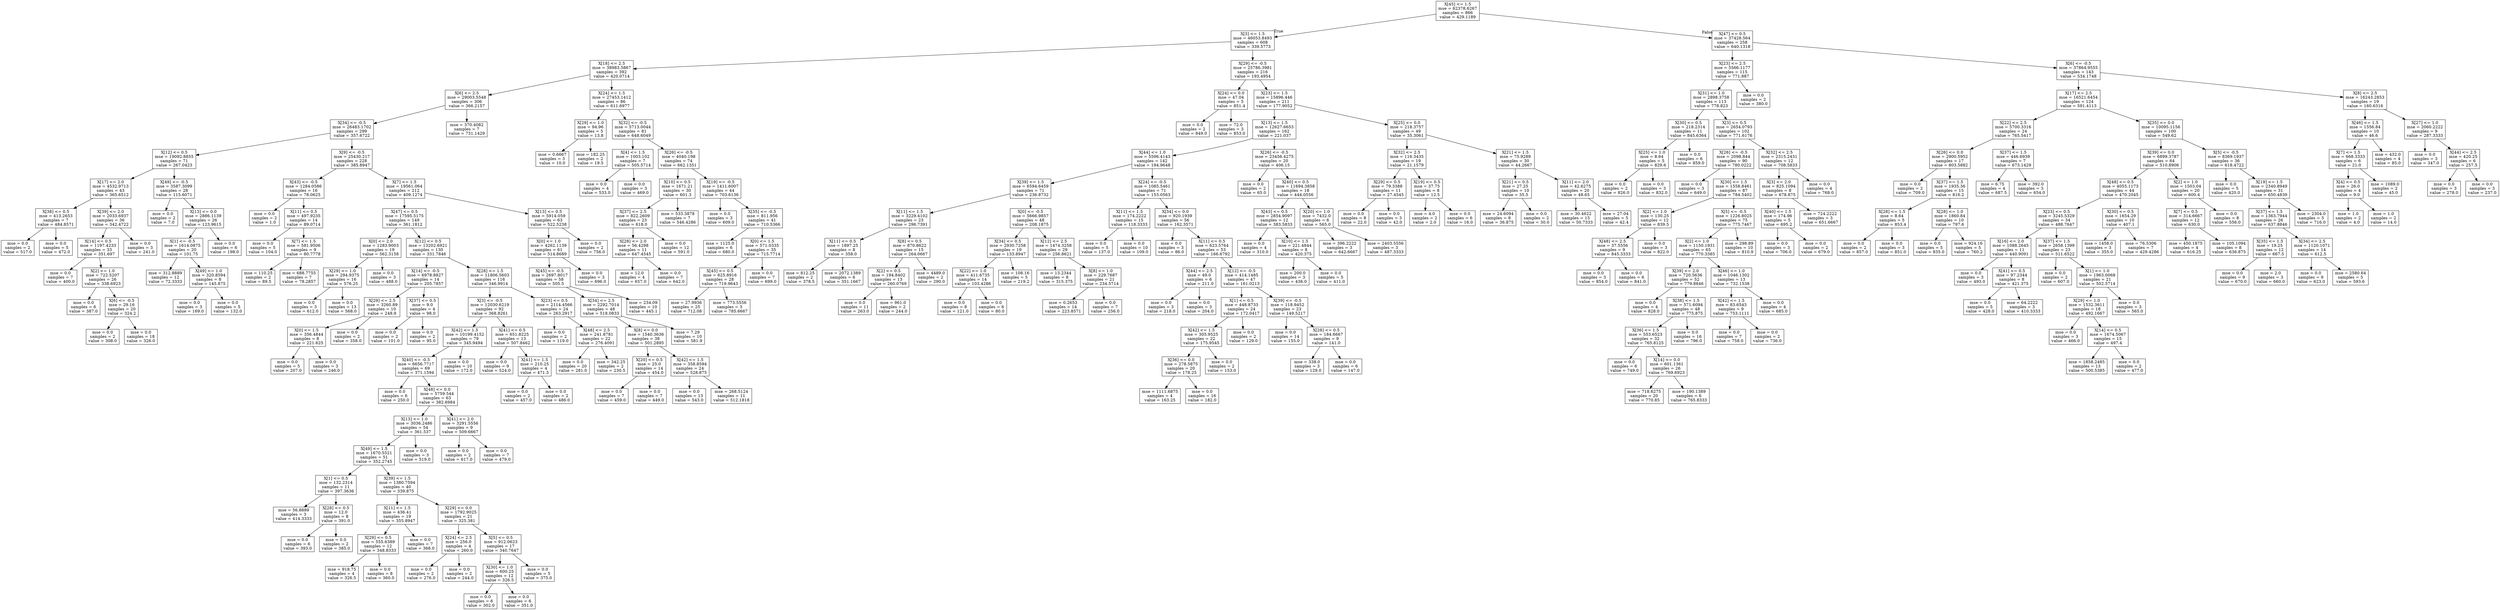 digraph Tree {
node [shape=box] ;
0 [label="X[45] <= 1.5\nmse = 62378.6267\nsamples = 866\nvalue = 429.1189"] ;
1 [label="X[3] <= 1.5\nmse = 46053.8493\nsamples = 608\nvalue = 339.5773"] ;
0 -> 1 [labeldistance=2.5, labelangle=45, headlabel="True"] ;
2 [label="X[18] <= 2.5\nmse = 38983.5867\nsamples = 392\nvalue = 420.0714"] ;
1 -> 2 ;
3 [label="X[6] <= 2.5\nmse = 29003.5548\nsamples = 306\nvalue = 366.2157"] ;
2 -> 3 ;
4 [label="X[34] <= -0.5\nmse = 26483.1702\nsamples = 299\nvalue = 357.6722"] ;
3 -> 4 ;
5 [label="X[12] <= 0.5\nmse = 19092.8855\nsamples = 71\nvalue = 267.0423"] ;
4 -> 5 ;
6 [label="X[17] <= 2.0\nmse = 4532.9713\nsamples = 43\nvalue = 365.6512"] ;
5 -> 6 ;
7 [label="X[38] <= 0.5\nmse = 413.2653\nsamples = 7\nvalue = 484.8571"] ;
6 -> 7 ;
8 [label="mse = 0.0\nsamples = 2\nvalue = 517.0"] ;
7 -> 8 ;
9 [label="mse = 0.0\nsamples = 5\nvalue = 472.0"] ;
7 -> 9 ;
10 [label="X[39] <= 2.0\nmse = 2033.6937\nsamples = 36\nvalue = 342.4722"] ;
6 -> 10 ;
11 [label="X[14] <= 0.5\nmse = 1197.4233\nsamples = 33\nvalue = 351.697"] ;
10 -> 11 ;
12 [label="mse = 0.0\nsamples = 7\nvalue = 400.0"] ;
11 -> 12 ;
13 [label="X[2] <= 1.0\nmse = 722.5207\nsamples = 26\nvalue = 338.6923"] ;
11 -> 13 ;
14 [label="mse = 0.0\nsamples = 6\nvalue = 387.0"] ;
13 -> 14 ;
15 [label="X[6] <= -0.5\nmse = 29.16\nsamples = 20\nvalue = 324.2"] ;
13 -> 15 ;
16 [label="mse = 0.0\nsamples = 2\nvalue = 308.0"] ;
15 -> 16 ;
17 [label="mse = 0.0\nsamples = 18\nvalue = 326.0"] ;
15 -> 17 ;
18 [label="mse = 0.0\nsamples = 3\nvalue = 241.0"] ;
10 -> 18 ;
19 [label="X[49] <= -0.5\nmse = 3587.3099\nsamples = 28\nvalue = 115.6071"] ;
5 -> 19 ;
20 [label="mse = 0.0\nsamples = 2\nvalue = 7.0"] ;
19 -> 20 ;
21 [label="X[13] <= 0.0\nmse = 2886.1139\nsamples = 26\nvalue = 123.9615"] ;
19 -> 21 ;
22 [label="X[1] <= -0.5\nmse = 1614.0875\nsamples = 20\nvalue = 101.75"] ;
21 -> 22 ;
23 [label="mse = 312.8889\nsamples = 12\nvalue = 72.3333"] ;
22 -> 23 ;
24 [label="X[49] <= 1.0\nmse = 320.8594\nsamples = 8\nvalue = 145.875"] ;
22 -> 24 ;
25 [label="mse = 0.0\nsamples = 3\nvalue = 169.0"] ;
24 -> 25 ;
26 [label="mse = 0.0\nsamples = 5\nvalue = 132.0"] ;
24 -> 26 ;
27 [label="mse = 0.0\nsamples = 6\nvalue = 198.0"] ;
21 -> 27 ;
28 [label="X[9] <= -0.5\nmse = 25430.217\nsamples = 228\nvalue = 385.8947"] ;
4 -> 28 ;
29 [label="X[43] <= -0.5\nmse = 1284.0586\nsamples = 16\nvalue = 78.0625"] ;
28 -> 29 ;
30 [label="mse = 0.0\nsamples = 2\nvalue = 1.0"] ;
29 -> 30 ;
31 [label="X[11] <= 0.5\nmse = 497.9235\nsamples = 14\nvalue = 89.0714"] ;
29 -> 31 ;
32 [label="mse = 0.0\nsamples = 5\nvalue = 104.0"] ;
31 -> 32 ;
33 [label="X[7] <= 1.5\nmse = 581.9506\nsamples = 9\nvalue = 80.7778"] ;
31 -> 33 ;
34 [label="mse = 110.25\nsamples = 2\nvalue = 89.5"] ;
33 -> 34 ;
35 [label="mse = 688.7755\nsamples = 7\nvalue = 78.2857"] ;
33 -> 35 ;
36 [label="X[7] <= 1.5\nmse = 19561.064\nsamples = 212\nvalue = 409.1274"] ;
28 -> 36 ;
37 [label="X[47] <= 0.5\nmse = 17595.5175\nsamples = 149\nvalue = 361.1812"] ;
36 -> 37 ;
38 [label="X[0] <= 2.0\nmse = 1283.9003\nsamples = 19\nvalue = 562.3158"] ;
37 -> 38 ;
39 [label="X[29] <= 1.0\nmse = 294.9375\nsamples = 16\nvalue = 576.25"] ;
38 -> 39 ;
40 [label="mse = 0.0\nsamples = 3\nvalue = 612.0"] ;
39 -> 40 ;
41 [label="mse = 0.0\nsamples = 13\nvalue = 568.0"] ;
39 -> 41 ;
42 [label="mse = 0.0\nsamples = 3\nvalue = 488.0"] ;
38 -> 42 ;
43 [label="X[12] <= 0.5\nmse = 13202.6921\nsamples = 130\nvalue = 331.7846"] ;
37 -> 43 ;
44 [label="X[14] <= -0.5\nmse = 6978.8827\nsamples = 14\nvalue = 205.7857"] ;
43 -> 44 ;
45 [label="X[29] <= 2.5\nmse = 3260.89\nsamples = 10\nvalue = 248.9"] ;
44 -> 45 ;
46 [label="X[0] <= 1.5\nmse = 356.4844\nsamples = 8\nvalue = 221.625"] ;
45 -> 46 ;
47 [label="mse = 0.0\nsamples = 5\nvalue = 207.0"] ;
46 -> 47 ;
48 [label="mse = 0.0\nsamples = 3\nvalue = 246.0"] ;
46 -> 48 ;
49 [label="mse = 0.0\nsamples = 2\nvalue = 358.0"] ;
45 -> 49 ;
50 [label="X[37] <= 0.5\nmse = 9.0\nsamples = 4\nvalue = 98.0"] ;
44 -> 50 ;
51 [label="mse = 0.0\nsamples = 2\nvalue = 101.0"] ;
50 -> 51 ;
52 [label="mse = 0.0\nsamples = 2\nvalue = 95.0"] ;
50 -> 52 ;
53 [label="X[28] <= 1.5\nmse = 11806.5603\nsamples = 116\nvalue = 346.9914"] ;
43 -> 53 ;
54 [label="X[3] <= -0.5\nmse = 12030.6219\nsamples = 92\nvalue = 368.8261"] ;
53 -> 54 ;
55 [label="X[42] <= 1.5\nmse = 10199.4152\nsamples = 79\nvalue = 345.9494"] ;
54 -> 55 ;
56 [label="X[40] <= -0.5\nmse = 6656.7717\nsamples = 69\nvalue = 371.1594"] ;
55 -> 56 ;
57 [label="mse = 0.0\nsamples = 6\nvalue = 250.0"] ;
56 -> 57 ;
58 [label="X[48] <= 0.0\nmse = 5759.544\nsamples = 63\nvalue = 382.6984"] ;
56 -> 58 ;
59 [label="X[13] <= 1.0\nmse = 3036.2486\nsamples = 54\nvalue = 361.537"] ;
58 -> 59 ;
60 [label="X[49] <= 1.5\nmse = 1670.5521\nsamples = 51\nvalue = 352.2745"] ;
59 -> 60 ;
61 [label="X[1] <= 0.5\nmse = 132.2314\nsamples = 11\nvalue = 397.3636"] ;
60 -> 61 ;
62 [label="mse = 56.8889\nsamples = 3\nvalue = 414.3333"] ;
61 -> 62 ;
63 [label="X[28] <= 0.5\nmse = 12.0\nsamples = 8\nvalue = 391.0"] ;
61 -> 63 ;
64 [label="mse = 0.0\nsamples = 6\nvalue = 393.0"] ;
63 -> 64 ;
65 [label="mse = 0.0\nsamples = 2\nvalue = 385.0"] ;
63 -> 65 ;
66 [label="X[39] <= 1.5\nmse = 1380.7594\nsamples = 40\nvalue = 339.875"] ;
60 -> 66 ;
67 [label="X[11] <= 1.5\nmse = 436.41\nsamples = 19\nvalue = 355.8947"] ;
66 -> 67 ;
68 [label="X[29] <= 0.5\nmse = 555.6389\nsamples = 12\nvalue = 348.8333"] ;
67 -> 68 ;
69 [label="mse = 918.75\nsamples = 4\nvalue = 326.5"] ;
68 -> 69 ;
70 [label="mse = 0.0\nsamples = 8\nvalue = 360.0"] ;
68 -> 70 ;
71 [label="mse = 0.0\nsamples = 7\nvalue = 368.0"] ;
67 -> 71 ;
72 [label="X[29] <= 0.0\nmse = 1792.9025\nsamples = 21\nvalue = 325.381"] ;
66 -> 72 ;
73 [label="X[24] <= 2.5\nmse = 256.0\nsamples = 4\nvalue = 260.0"] ;
72 -> 73 ;
74 [label="mse = 0.0\nsamples = 2\nvalue = 276.0"] ;
73 -> 74 ;
75 [label="mse = 0.0\nsamples = 2\nvalue = 244.0"] ;
73 -> 75 ;
76 [label="X[5] <= 0.5\nmse = 912.0623\nsamples = 17\nvalue = 340.7647"] ;
72 -> 76 ;
77 [label="X[30] <= 1.0\nmse = 600.25\nsamples = 12\nvalue = 326.5"] ;
76 -> 77 ;
78 [label="mse = 0.0\nsamples = 6\nvalue = 302.0"] ;
77 -> 78 ;
79 [label="mse = 0.0\nsamples = 6\nvalue = 351.0"] ;
77 -> 79 ;
80 [label="mse = 0.0\nsamples = 5\nvalue = 375.0"] ;
76 -> 80 ;
81 [label="mse = 0.0\nsamples = 3\nvalue = 519.0"] ;
59 -> 81 ;
82 [label="X[41] <= 2.0\nmse = 3291.5556\nsamples = 9\nvalue = 509.6667"] ;
58 -> 82 ;
83 [label="mse = 0.0\nsamples = 2\nvalue = 617.0"] ;
82 -> 83 ;
84 [label="mse = 0.0\nsamples = 7\nvalue = 479.0"] ;
82 -> 84 ;
85 [label="mse = 0.0\nsamples = 10\nvalue = 172.0"] ;
55 -> 85 ;
86 [label="X[41] <= 0.5\nmse = 651.8225\nsamples = 13\nvalue = 507.8462"] ;
54 -> 86 ;
87 [label="mse = 0.0\nsamples = 9\nvalue = 524.0"] ;
86 -> 87 ;
88 [label="X[41] <= 1.5\nmse = 210.25\nsamples = 4\nvalue = 471.5"] ;
86 -> 88 ;
89 [label="mse = 0.0\nsamples = 2\nvalue = 457.0"] ;
88 -> 89 ;
90 [label="mse = 0.0\nsamples = 2\nvalue = 486.0"] ;
88 -> 90 ;
91 [label="X[23] <= 0.5\nmse = 2114.4566\nsamples = 24\nvalue = 263.2917"] ;
53 -> 91 ;
92 [label="mse = 0.0\nsamples = 2\nvalue = 119.0"] ;
91 -> 92 ;
93 [label="X[48] <= 2.5\nmse = 241.8781\nsamples = 22\nvalue = 276.4091"] ;
91 -> 93 ;
94 [label="mse = 0.0\nsamples = 20\nvalue = 281.0"] ;
93 -> 94 ;
95 [label="mse = 342.25\nsamples = 2\nvalue = 230.5"] ;
93 -> 95 ;
96 [label="X[13] <= 0.5\nmse = 5914.059\nsamples = 63\nvalue = 522.5238"] ;
36 -> 96 ;
97 [label="X[0] <= 1.0\nmse = 4262.1139\nsamples = 61\nvalue = 514.8689"] ;
96 -> 97 ;
98 [label="X[45] <= -0.5\nmse = 2697.8017\nsamples = 58\nvalue = 505.5"] ;
97 -> 98 ;
99 [label="X[34] <= 2.5\nmse = 2292.7014\nsamples = 48\nvalue = 518.0833"] ;
98 -> 99 ;
100 [label="X[8] <= 0.0\nmse = 1540.3636\nsamples = 38\nvalue = 501.2895"] ;
99 -> 100 ;
101 [label="X[20] <= 0.5\nmse = 25.0\nsamples = 14\nvalue = 454.0"] ;
100 -> 101 ;
102 [label="mse = 0.0\nsamples = 7\nvalue = 459.0"] ;
101 -> 102 ;
103 [label="mse = 0.0\nsamples = 7\nvalue = 449.0"] ;
101 -> 103 ;
104 [label="X[42] <= 1.5\nmse = 358.8594\nsamples = 24\nvalue = 528.875"] ;
100 -> 104 ;
105 [label="mse = 0.0\nsamples = 13\nvalue = 543.0"] ;
104 -> 105 ;
106 [label="mse = 268.5124\nsamples = 11\nvalue = 512.1818"] ;
104 -> 106 ;
107 [label="mse = 7.29\nsamples = 10\nvalue = 581.9"] ;
99 -> 107 ;
108 [label="mse = 234.09\nsamples = 10\nvalue = 445.1"] ;
98 -> 108 ;
109 [label="mse = 0.0\nsamples = 3\nvalue = 696.0"] ;
97 -> 109 ;
110 [label="mse = 0.0\nsamples = 2\nvalue = 756.0"] ;
96 -> 110 ;
111 [label="mse = 370.4082\nsamples = 7\nvalue = 731.1429"] ;
3 -> 111 ;
112 [label="X[24] <= 1.5\nmse = 27453.1412\nsamples = 86\nvalue = 611.6977"] ;
2 -> 112 ;
113 [label="X[29] <= 1.0\nmse = 94.96\nsamples = 5\nvalue = 13.8"] ;
112 -> 113 ;
114 [label="mse = 0.6667\nsamples = 3\nvalue = 10.0"] ;
113 -> 114 ;
115 [label="mse = 182.25\nsamples = 2\nvalue = 19.5"] ;
113 -> 115 ;
116 [label="X[32] <= -0.5\nmse = 5713.0044\nsamples = 81\nvalue = 648.6049"] ;
112 -> 116 ;
117 [label="X[4] <= 1.5\nmse = 1003.102\nsamples = 7\nvalue = 505.5714"] ;
116 -> 117 ;
118 [label="mse = 0.0\nsamples = 4\nvalue = 533.0"] ;
117 -> 118 ;
119 [label="mse = 0.0\nsamples = 3\nvalue = 469.0"] ;
117 -> 119 ;
120 [label="X[26] <= -0.5\nmse = 4040.198\nsamples = 74\nvalue = 662.1351"] ;
116 -> 120 ;
121 [label="X[10] <= 0.5\nmse = 1671.21\nsamples = 30\nvalue = 601.3"] ;
120 -> 121 ;
122 [label="X[37] <= 2.5\nmse = 822.2609\nsamples = 23\nvalue = 618.0"] ;
121 -> 122 ;
123 [label="X[28] <= 2.0\nmse = 56.4298\nsamples = 11\nvalue = 647.4545"] ;
122 -> 123 ;
124 [label="mse = 12.0\nsamples = 4\nvalue = 657.0"] ;
123 -> 124 ;
125 [label="mse = 0.0\nsamples = 7\nvalue = 642.0"] ;
123 -> 125 ;
126 [label="mse = 0.0\nsamples = 12\nvalue = 591.0"] ;
122 -> 126 ;
127 [label="mse = 533.3878\nsamples = 7\nvalue = 546.4286"] ;
121 -> 127 ;
128 [label="X[19] <= -0.5\nmse = 1411.6007\nsamples = 44\nvalue = 703.6136"] ;
120 -> 128 ;
129 [label="mse = 0.0\nsamples = 3\nvalue = 609.0"] ;
128 -> 129 ;
130 [label="X[35] <= -0.5\nmse = 811.956\nsamples = 41\nvalue = 710.5366"] ;
128 -> 130 ;
131 [label="mse = 1125.0\nsamples = 6\nvalue = 680.0"] ;
130 -> 131 ;
132 [label="X[0] <= 1.5\nmse = 571.0335\nsamples = 35\nvalue = 715.7714"] ;
130 -> 132 ;
133 [label="X[45] <= 0.5\nmse = 625.8916\nsamples = 28\nvalue = 719.9643"] ;
132 -> 133 ;
134 [label="mse = 27.9936\nsamples = 25\nvalue = 712.08"] ;
133 -> 134 ;
135 [label="mse = 773.5556\nsamples = 3\nvalue = 785.6667"] ;
133 -> 135 ;
136 [label="mse = 0.0\nsamples = 7\nvalue = 699.0"] ;
132 -> 136 ;
137 [label="X[29] <= -0.5\nmse = 25786.3981\nsamples = 216\nvalue = 193.4954"] ;
1 -> 137 ;
138 [label="X[24] <= 0.0\nmse = 47.04\nsamples = 5\nvalue = 851.4"] ;
137 -> 138 ;
139 [label="mse = 0.0\nsamples = 2\nvalue = 849.0"] ;
138 -> 139 ;
140 [label="mse = 72.0\nsamples = 3\nvalue = 853.0"] ;
138 -> 140 ;
141 [label="X[23] <= 1.5\nmse = 15896.446\nsamples = 211\nvalue = 177.9052"] ;
137 -> 141 ;
142 [label="X[13] <= 1.5\nmse = 12627.6653\nsamples = 162\nvalue = 221.037"] ;
141 -> 142 ;
143 [label="X[44] <= 1.0\nmse = 5596.4143\nsamples = 142\nvalue = 194.9648"] ;
142 -> 143 ;
144 [label="X[39] <= 1.5\nmse = 6594.6459\nsamples = 71\nvalue = 236.8732"] ;
143 -> 144 ;
145 [label="X[11] <= 1.5\nmse = 3229.4102\nsamples = 23\nvalue = 296.7391"] ;
144 -> 145 ;
146 [label="X[11] <= 0.5\nmse = 1897.25\nsamples = 8\nvalue = 358.0"] ;
145 -> 146 ;
147 [label="mse = 812.25\nsamples = 2\nvalue = 378.5"] ;
146 -> 147 ;
148 [label="mse = 2072.1389\nsamples = 6\nvalue = 351.1667"] ;
146 -> 148 ;
149 [label="X[8] <= 0.5\nmse = 870.8622\nsamples = 15\nvalue = 264.0667"] ;
145 -> 149 ;
150 [label="X[2] <= 0.5\nmse = 194.8402\nsamples = 13\nvalue = 260.0769"] ;
149 -> 150 ;
151 [label="mse = 0.0\nsamples = 11\nvalue = 263.0"] ;
150 -> 151 ;
152 [label="mse = 961.0\nsamples = 2\nvalue = 244.0"] ;
150 -> 152 ;
153 [label="mse = 4489.0\nsamples = 2\nvalue = 290.0"] ;
149 -> 153 ;
154 [label="X[0] <= -0.5\nmse = 5666.9857\nsamples = 48\nvalue = 208.1875"] ;
144 -> 154 ;
155 [label="X[34] <= 0.5\nmse = 2930.7258\nsamples = 19\nvalue = 133.8947"] ;
154 -> 155 ;
156 [label="X[22] <= 1.0\nmse = 411.6735\nsamples = 14\nvalue = 103.4286"] ;
155 -> 156 ;
157 [label="mse = 0.0\nsamples = 8\nvalue = 121.0"] ;
156 -> 157 ;
158 [label="mse = 0.0\nsamples = 6\nvalue = 80.0"] ;
156 -> 158 ;
159 [label="mse = 108.16\nsamples = 5\nvalue = 219.2"] ;
155 -> 159 ;
160 [label="X[12] <= 2.5\nmse = 1474.3258\nsamples = 29\nvalue = 256.8621"] ;
154 -> 160 ;
161 [label="mse = 13.2344\nsamples = 8\nvalue = 315.375"] ;
160 -> 161 ;
162 [label="X[8] <= 1.0\nmse = 229.7687\nsamples = 21\nvalue = 234.5714"] ;
160 -> 162 ;
163 [label="mse = 0.2653\nsamples = 14\nvalue = 223.8571"] ;
162 -> 163 ;
164 [label="mse = 0.0\nsamples = 7\nvalue = 256.0"] ;
162 -> 164 ;
165 [label="X[24] <= -0.5\nmse = 1085.5461\nsamples = 71\nvalue = 153.0563"] ;
143 -> 165 ;
166 [label="X[11] <= 1.5\nmse = 174.2222\nsamples = 15\nvalue = 118.3333"] ;
165 -> 166 ;
167 [label="mse = 0.0\nsamples = 5\nvalue = 137.0"] ;
166 -> 167 ;
168 [label="mse = 0.0\nsamples = 10\nvalue = 109.0"] ;
166 -> 168 ;
169 [label="X[34] <= 0.0\nmse = 920.1939\nsamples = 56\nvalue = 162.3571"] ;
165 -> 169 ;
170 [label="mse = 0.0\nsamples = 3\nvalue = 86.0"] ;
169 -> 170 ;
171 [label="X[11] <= 0.5\nmse = 623.5764\nsamples = 53\nvalue = 166.6792"] ;
169 -> 171 ;
172 [label="X[44] <= 2.5\nmse = 49.0\nsamples = 6\nvalue = 211.0"] ;
171 -> 172 ;
173 [label="mse = 0.0\nsamples = 3\nvalue = 218.0"] ;
172 -> 173 ;
174 [label="mse = 0.0\nsamples = 3\nvalue = 204.0"] ;
172 -> 174 ;
175 [label="X[12] <= -0.5\nmse = 414.1485\nsamples = 47\nvalue = 161.0213"] ;
171 -> 175 ;
176 [label="X[1] <= 0.5\nmse = 448.8733\nsamples = 24\nvalue = 172.0417"] ;
175 -> 176 ;
177 [label="X[42] <= 1.5\nmse = 305.9525\nsamples = 22\nvalue = 175.9545"] ;
176 -> 177 ;
178 [label="X[36] <= 0.0\nmse = 278.5875\nsamples = 20\nvalue = 178.25"] ;
177 -> 178 ;
179 [label="mse = 1111.6875\nsamples = 4\nvalue = 163.25"] ;
178 -> 179 ;
180 [label="mse = 0.0\nsamples = 16\nvalue = 182.0"] ;
178 -> 180 ;
181 [label="mse = 0.0\nsamples = 2\nvalue = 153.0"] ;
177 -> 181 ;
182 [label="mse = 0.0\nsamples = 2\nvalue = 129.0"] ;
176 -> 182 ;
183 [label="X[39] <= -0.5\nmse = 118.9452\nsamples = 23\nvalue = 149.5217"] ;
175 -> 183 ;
184 [label="mse = 0.0\nsamples = 14\nvalue = 155.0"] ;
183 -> 184 ;
185 [label="X[28] <= 0.5\nmse = 184.6667\nsamples = 9\nvalue = 141.0"] ;
183 -> 185 ;
186 [label="mse = 338.0\nsamples = 3\nvalue = 129.0"] ;
185 -> 186 ;
187 [label="mse = 0.0\nsamples = 6\nvalue = 147.0"] ;
185 -> 187 ;
188 [label="X[26] <= -0.5\nmse = 23456.4275\nsamples = 20\nvalue = 406.15"] ;
142 -> 188 ;
189 [label="mse = 0.0\nsamples = 2\nvalue = 65.0"] ;
188 -> 189 ;
190 [label="X[40] <= 0.5\nmse = 11694.3858\nsamples = 18\nvalue = 444.0556"] ;
188 -> 190 ;
191 [label="X[43] <= 0.5\nmse = 2854.9097\nsamples = 12\nvalue = 383.5833"] ;
190 -> 191 ;
192 [label="mse = 0.0\nsamples = 4\nvalue = 310.0"] ;
191 -> 192 ;
193 [label="X[10] <= 1.5\nmse = 221.4844\nsamples = 8\nvalue = 420.375"] ;
191 -> 193 ;
194 [label="mse = 200.0\nsamples = 3\nvalue = 436.0"] ;
193 -> 194 ;
195 [label="mse = 0.0\nsamples = 5\nvalue = 411.0"] ;
193 -> 195 ;
196 [label="X[20] <= 1.0\nmse = 7432.0\nsamples = 6\nvalue = 565.0"] ;
190 -> 196 ;
197 [label="mse = 396.2222\nsamples = 3\nvalue = 642.6667"] ;
196 -> 197 ;
198 [label="mse = 2403.5556\nsamples = 3\nvalue = 487.3333"] ;
196 -> 198 ;
199 [label="X[25] <= 0.0\nmse = 218.3757\nsamples = 49\nvalue = 35.3061"] ;
141 -> 199 ;
200 [label="X[32] <= 2.5\nmse = 116.3435\nsamples = 19\nvalue = 21.1579"] ;
199 -> 200 ;
201 [label="X[29] <= 0.5\nmse = 79.3388\nsamples = 11\nvalue = 27.4545"] ;
200 -> 201 ;
202 [label="mse = 0.0\nsamples = 8\nvalue = 22.0"] ;
201 -> 202 ;
203 [label="mse = 0.0\nsamples = 3\nvalue = 42.0"] ;
201 -> 203 ;
204 [label="X[19] <= 0.5\nmse = 37.75\nsamples = 8\nvalue = 12.5"] ;
200 -> 204 ;
205 [label="mse = 4.0\nsamples = 2\nvalue = 2.0"] ;
204 -> 205 ;
206 [label="mse = 0.0\nsamples = 6\nvalue = 16.0"] ;
204 -> 206 ;
207 [label="X[21] <= 1.5\nmse = 75.9289\nsamples = 30\nvalue = 44.2667"] ;
199 -> 207 ;
208 [label="X[21] <= 0.5\nmse = 27.25\nsamples = 10\nvalue = 35.5"] ;
207 -> 208 ;
209 [label="mse = 24.6094\nsamples = 8\nvalue = 36.875"] ;
208 -> 209 ;
210 [label="mse = 0.0\nsamples = 2\nvalue = 30.0"] ;
208 -> 210 ;
211 [label="X[11] <= 2.0\nmse = 42.6275\nsamples = 20\nvalue = 48.65"] ;
207 -> 211 ;
212 [label="mse = 30.4622\nsamples = 15\nvalue = 50.7333"] ;
211 -> 212 ;
213 [label="mse = 27.04\nsamples = 5\nvalue = 42.4"] ;
211 -> 213 ;
214 [label="X[47] <= 0.5\nmse = 37428.564\nsamples = 258\nvalue = 640.1318"] ;
0 -> 214 [labeldistance=2.5, labelangle=-45, headlabel="False"] ;
215 [label="X[23] <= 2.5\nmse = 5566.1177\nsamples = 115\nvalue = 771.887"] ;
214 -> 215 ;
216 [label="X[31] <= 1.0\nmse = 2898.3758\nsamples = 113\nvalue = 778.823"] ;
215 -> 216 ;
217 [label="X[30] <= 0.5\nmse = 218.2314\nsamples = 11\nvalue = 845.6364"] ;
216 -> 217 ;
218 [label="X[25] <= 1.0\nmse = 8.64\nsamples = 5\nvalue = 829.6"] ;
217 -> 218 ;
219 [label="mse = 0.0\nsamples = 2\nvalue = 826.0"] ;
218 -> 219 ;
220 [label="mse = 0.0\nsamples = 3\nvalue = 832.0"] ;
218 -> 220 ;
221 [label="mse = 0.0\nsamples = 6\nvalue = 859.0"] ;
217 -> 221 ;
222 [label="X[3] <= 0.5\nmse = 2654.0793\nsamples = 102\nvalue = 771.6176"] ;
216 -> 222 ;
223 [label="X[26] <= -0.5\nmse = 2098.844\nsamples = 90\nvalue = 780.0222"] ;
222 -> 223 ;
224 [label="mse = 0.0\nsamples = 3\nvalue = 649.0"] ;
223 -> 224 ;
225 [label="X[30] <= 1.5\nmse = 1558.8461\nsamples = 87\nvalue = 784.5402"] ;
223 -> 225 ;
226 [label="X[2] <= 1.0\nmse = 130.25\nsamples = 12\nvalue = 839.5"] ;
225 -> 226 ;
227 [label="X[48] <= 2.5\nmse = 37.5556\nsamples = 9\nvalue = 845.3333"] ;
226 -> 227 ;
228 [label="mse = 0.0\nsamples = 3\nvalue = 854.0"] ;
227 -> 228 ;
229 [label="mse = 0.0\nsamples = 6\nvalue = 841.0"] ;
227 -> 229 ;
230 [label="mse = 0.0\nsamples = 3\nvalue = 822.0"] ;
226 -> 230 ;
231 [label="X[5] <= -0.5\nmse = 1226.8025\nsamples = 75\nvalue = 775.7467"] ;
225 -> 231 ;
232 [label="X[2] <= 1.0\nmse = 1150.1931\nsamples = 65\nvalue = 770.3385"] ;
231 -> 232 ;
233 [label="X[39] <= 2.0\nmse = 720.5636\nsamples = 52\nvalue = 779.8846"] ;
232 -> 233 ;
234 [label="mse = 0.0\nsamples = 4\nvalue = 828.0"] ;
233 -> 234 ;
235 [label="X[38] <= 1.5\nmse = 571.6094\nsamples = 48\nvalue = 775.875"] ;
233 -> 235 ;
236 [label="X[36] <= 1.5\nmse = 553.6523\nsamples = 32\nvalue = 765.8125"] ;
235 -> 236 ;
237 [label="mse = 0.0\nsamples = 6\nvalue = 749.0"] ;
236 -> 237 ;
238 [label="X[14] <= 0.0\nmse = 601.1361\nsamples = 26\nvalue = 769.6923"] ;
236 -> 238 ;
239 [label="mse = 718.6275\nsamples = 20\nvalue = 770.85"] ;
238 -> 239 ;
240 [label="mse = 190.1389\nsamples = 6\nvalue = 765.8333"] ;
238 -> 240 ;
241 [label="mse = 0.0\nsamples = 16\nvalue = 796.0"] ;
235 -> 241 ;
242 [label="X[46] <= 1.0\nmse = 1046.1302\nsamples = 13\nvalue = 732.1538"] ;
232 -> 242 ;
243 [label="X[42] <= 1.5\nmse = 83.6543\nsamples = 9\nvalue = 753.1111"] ;
242 -> 243 ;
244 [label="mse = 0.0\nsamples = 7\nvalue = 758.0"] ;
243 -> 244 ;
245 [label="mse = 0.0\nsamples = 2\nvalue = 736.0"] ;
243 -> 245 ;
246 [label="mse = 0.0\nsamples = 4\nvalue = 685.0"] ;
242 -> 246 ;
247 [label="mse = 298.89\nsamples = 10\nvalue = 810.9"] ;
231 -> 247 ;
248 [label="X[32] <= 2.5\nmse = 2315.2431\nsamples = 12\nvalue = 708.5833"] ;
222 -> 248 ;
249 [label="X[3] <= 2.0\nmse = 825.1094\nsamples = 8\nvalue = 678.875"] ;
248 -> 249 ;
250 [label="X[40] <= 1.5\nmse = 174.96\nsamples = 5\nvalue = 695.2"] ;
249 -> 250 ;
251 [label="mse = 0.0\nsamples = 3\nvalue = 706.0"] ;
250 -> 251 ;
252 [label="mse = 0.0\nsamples = 2\nvalue = 679.0"] ;
250 -> 252 ;
253 [label="mse = 724.2222\nsamples = 3\nvalue = 651.6667"] ;
249 -> 253 ;
254 [label="mse = 0.0\nsamples = 4\nvalue = 768.0"] ;
248 -> 254 ;
255 [label="mse = 0.0\nsamples = 2\nvalue = 380.0"] ;
215 -> 255 ;
256 [label="X[6] <= -0.5\nmse = 37864.9555\nsamples = 143\nvalue = 534.1748"] ;
214 -> 256 ;
257 [label="X[17] <= 2.5\nmse = 16521.6454\nsamples = 124\nvalue = 591.4113"] ;
256 -> 257 ;
258 [label="X[22] <= 2.5\nmse = 5700.3316\nsamples = 24\nvalue = 765.5417"] ;
257 -> 258 ;
259 [label="X[26] <= 0.0\nmse = 2900.5952\nsamples = 17\nvalue = 803.5882"] ;
258 -> 259 ;
260 [label="mse = 0.0\nsamples = 2\nvalue = 709.0"] ;
259 -> 260 ;
261 [label="X[37] <= 1.5\nmse = 1935.36\nsamples = 15\nvalue = 816.2"] ;
259 -> 261 ;
262 [label="X[28] <= 1.5\nmse = 8.64\nsamples = 5\nvalue = 853.4"] ;
261 -> 262 ;
263 [label="mse = 0.0\nsamples = 2\nvalue = 857.0"] ;
262 -> 263 ;
264 [label="mse = 0.0\nsamples = 3\nvalue = 851.0"] ;
262 -> 264 ;
265 [label="X[28] <= 1.0\nmse = 1860.84\nsamples = 10\nvalue = 797.6"] ;
261 -> 265 ;
266 [label="mse = 0.0\nsamples = 5\nvalue = 835.0"] ;
265 -> 266 ;
267 [label="mse = 924.16\nsamples = 5\nvalue = 760.2"] ;
265 -> 267 ;
268 [label="X[37] <= 1.5\nmse = 446.6939\nsamples = 7\nvalue = 673.1429"] ;
258 -> 268 ;
269 [label="mse = 6.75\nsamples = 4\nvalue = 687.5"] ;
268 -> 269 ;
270 [label="mse = 392.0\nsamples = 3\nvalue = 654.0"] ;
268 -> 270 ;
271 [label="X[35] <= 0.0\nmse = 10095.1156\nsamples = 100\nvalue = 549.62"] ;
257 -> 271 ;
272 [label="X[39] <= 0.0\nmse = 6899.3787\nsamples = 64\nvalue = 510.8906"] ;
271 -> 272 ;
273 [label="X[48] <= 0.5\nmse = 4055.1173\nsamples = 44\nvalue = 470.2045"] ;
272 -> 273 ;
274 [label="X[23] <= 0.5\nmse = 3245.5329\nsamples = 34\nvalue = 488.7647"] ;
273 -> 274 ;
275 [label="X[16] <= 2.0\nmse = 1088.2645\nsamples = 11\nvalue = 440.9091"] ;
274 -> 275 ;
276 [label="mse = 0.0\nsamples = 3\nvalue = 493.0"] ;
275 -> 276 ;
277 [label="X[41] <= 0.5\nmse = 97.2344\nsamples = 8\nvalue = 421.375"] ;
275 -> 277 ;
278 [label="mse = 0.0\nsamples = 5\nvalue = 428.0"] ;
277 -> 278 ;
279 [label="mse = 64.2222\nsamples = 3\nvalue = 410.3333"] ;
277 -> 279 ;
280 [label="X[37] <= 1.5\nmse = 2658.1399\nsamples = 23\nvalue = 511.6522"] ;
274 -> 280 ;
281 [label="mse = 0.0\nsamples = 2\nvalue = 607.0"] ;
280 -> 281 ;
282 [label="X[1] <= 1.0\nmse = 1963.0068\nsamples = 21\nvalue = 502.5714"] ;
280 -> 282 ;
283 [label="X[29] <= 1.0\nmse = 1532.3611\nsamples = 18\nvalue = 492.1667"] ;
282 -> 283 ;
284 [label="mse = 0.0\nsamples = 3\nvalue = 466.0"] ;
283 -> 284 ;
285 [label="X[14] <= 0.5\nmse = 1674.5067\nsamples = 15\nvalue = 497.4"] ;
283 -> 285 ;
286 [label="mse = 1858.2485\nsamples = 13\nvalue = 500.5385"] ;
285 -> 286 ;
287 [label="mse = 0.0\nsamples = 2\nvalue = 477.0"] ;
285 -> 287 ;
288 [label="mse = 0.0\nsamples = 3\nvalue = 565.0"] ;
282 -> 288 ;
289 [label="X[30] <= 0.5\nmse = 1654.29\nsamples = 10\nvalue = 407.1"] ;
273 -> 289 ;
290 [label="mse = 1458.0\nsamples = 3\nvalue = 355.0"] ;
289 -> 290 ;
291 [label="mse = 76.5306\nsamples = 7\nvalue = 429.4286"] ;
289 -> 291 ;
292 [label="X[2] <= 1.0\nmse = 1503.04\nsamples = 20\nvalue = 600.4"] ;
272 -> 292 ;
293 [label="X[7] <= 0.5\nmse = 314.6667\nsamples = 12\nvalue = 630.0"] ;
292 -> 293 ;
294 [label="mse = 450.1875\nsamples = 4\nvalue = 616.25"] ;
293 -> 294 ;
295 [label="mse = 105.1094\nsamples = 8\nvalue = 636.875"] ;
293 -> 295 ;
296 [label="mse = 0.0\nsamples = 8\nvalue = 556.0"] ;
292 -> 296 ;
297 [label="X[5] <= -0.5\nmse = 8369.1937\nsamples = 36\nvalue = 618.4722"] ;
271 -> 297 ;
298 [label="mse = 0.0\nsamples = 5\nvalue = 420.0"] ;
297 -> 298 ;
299 [label="X[19] <= 1.5\nmse = 2340.8949\nsamples = 31\nvalue = 650.4839"] ;
297 -> 299 ;
300 [label="X[37] <= 1.5\nmse = 1363.7944\nsamples = 26\nvalue = 637.8846"] ;
299 -> 300 ;
301 [label="X[35] <= 1.5\nmse = 19.25\nsamples = 12\nvalue = 667.5"] ;
300 -> 301 ;
302 [label="mse = 0.0\nsamples = 9\nvalue = 670.0"] ;
301 -> 302 ;
303 [label="mse = 2.0\nsamples = 3\nvalue = 660.0"] ;
301 -> 303 ;
304 [label="X[34] <= 2.5\nmse = 1120.1071\nsamples = 14\nvalue = 612.5"] ;
300 -> 304 ;
305 [label="mse = 0.0\nsamples = 9\nvalue = 623.0"] ;
304 -> 305 ;
306 [label="mse = 2580.64\nsamples = 5\nvalue = 593.6"] ;
304 -> 306 ;
307 [label="mse = 2304.0\nsamples = 5\nvalue = 716.0"] ;
299 -> 307 ;
308 [label="X[8] <= 2.5\nmse = 16243.2853\nsamples = 19\nvalue = 160.6316"] ;
256 -> 308 ;
309 [label="X[46] <= 1.5\nmse = 1556.84\nsamples = 10\nvalue = 46.6"] ;
308 -> 309 ;
310 [label="X[7] <= 1.5\nmse = 668.3333\nsamples = 6\nvalue = 21.0"] ;
309 -> 310 ;
311 [label="X[4] <= 0.5\nmse = 26.0\nsamples = 4\nvalue = 9.0"] ;
310 -> 311 ;
312 [label="mse = 1.0\nsamples = 2\nvalue = 4.0"] ;
311 -> 312 ;
313 [label="mse = 1.0\nsamples = 2\nvalue = 14.0"] ;
311 -> 313 ;
314 [label="mse = 1089.0\nsamples = 2\nvalue = 45.0"] ;
310 -> 314 ;
315 [label="mse = 432.0\nsamples = 4\nvalue = 85.0"] ;
309 -> 315 ;
316 [label="X[27] <= 1.0\nmse = 2060.2222\nsamples = 9\nvalue = 287.3333"] ;
308 -> 316 ;
317 [label="mse = 0.0\nsamples = 3\nvalue = 347.0"] ;
316 -> 317 ;
318 [label="X[44] <= 2.5\nmse = 420.25\nsamples = 6\nvalue = 257.5"] ;
316 -> 318 ;
319 [label="mse = 0.0\nsamples = 3\nvalue = 278.0"] ;
318 -> 319 ;
320 [label="mse = 0.0\nsamples = 3\nvalue = 237.0"] ;
318 -> 320 ;
}